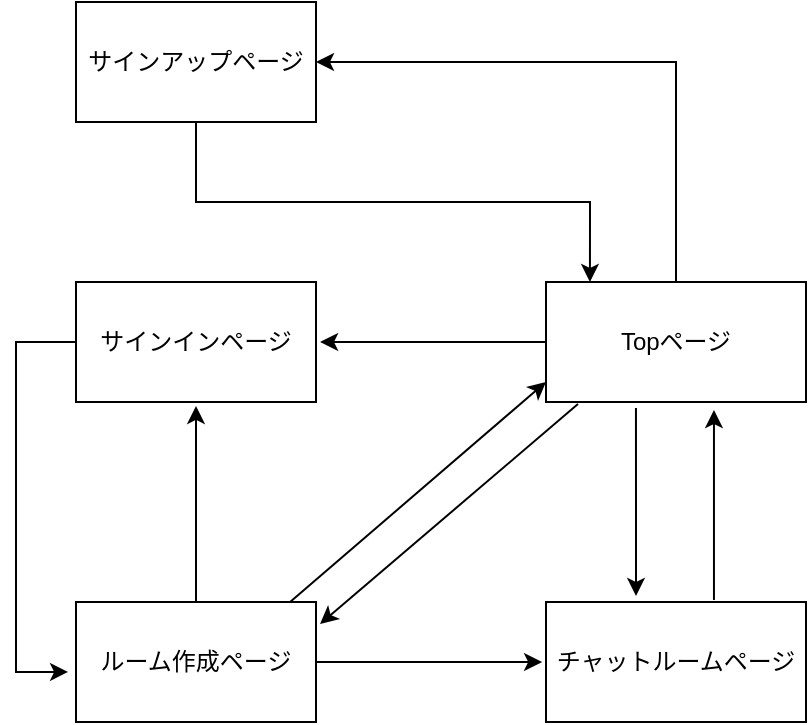 <mxfile version="14.2.4" type="embed">
    <diagram id="YzYn7D5Rv3y1cmwwDXG_" name="ページ1">
        <mxGraphModel dx="715" dy="680" grid="1" gridSize="10" guides="1" tooltips="1" connect="0" arrows="1" fold="1" page="1" pageScale="1" pageWidth="850" pageHeight="1100" math="0" shadow="0">
            <root>
                <mxCell id="0"/>
                <mxCell id="1" parent="0"/>
                <mxCell id="10" style="edgeStyle=none;rounded=0;orthogonalLoop=1;jettySize=auto;html=1;entryX=1.017;entryY=0.183;entryDx=0;entryDy=0;entryPerimeter=0;exitX=0.123;exitY=1.017;exitDx=0;exitDy=0;exitPerimeter=0;" parent="1" source="2" target="5" edge="1">
                    <mxGeometry relative="1" as="geometry">
                        <mxPoint x="260" y="519" as="targetPoint"/>
                    </mxGeometry>
                </mxCell>
                <mxCell id="52" style="edgeStyle=orthogonalEdgeStyle;rounded=0;orthogonalLoop=1;jettySize=auto;html=1;entryX=1.017;entryY=0.5;entryDx=0;entryDy=0;entryPerimeter=0;endArrow=classic;endFill=1;" parent="1" source="2" target="3" edge="1">
                    <mxGeometry relative="1" as="geometry"/>
                </mxCell>
                <mxCell id="65" style="edgeStyle=orthogonalEdgeStyle;rounded=0;orthogonalLoop=1;jettySize=auto;html=1;endArrow=classic;endFill=1;exitX=0.346;exitY=1.05;exitDx=0;exitDy=0;exitPerimeter=0;" parent="1" source="2" edge="1">
                    <mxGeometry relative="1" as="geometry">
                        <mxPoint x="440" y="517" as="targetPoint"/>
                    </mxGeometry>
                </mxCell>
                <mxCell id="76" style="edgeStyle=orthogonalEdgeStyle;rounded=0;orthogonalLoop=1;jettySize=auto;html=1;entryX=1;entryY=0.5;entryDx=0;entryDy=0;entryPerimeter=0;endArrow=classic;endFill=1;" parent="1" source="2" target="4" edge="1">
                    <mxGeometry relative="1" as="geometry">
                        <Array as="points">
                            <mxPoint x="460" y="250"/>
                        </Array>
                    </mxGeometry>
                </mxCell>
                <UserObject label="Topページ" treeRoot="1" id="2">
                    <mxCell style="whiteSpace=wrap;html=1;align=center;treeFolding=1;treeMoving=1;newEdgeStyle={&quot;edgeStyle&quot;:&quot;elbowEdgeStyle&quot;,&quot;startArrow&quot;:&quot;none&quot;,&quot;endArrow&quot;:&quot;none&quot;};" parent="1" vertex="1">
                        <mxGeometry x="395" y="360" width="130" height="60" as="geometry"/>
                    </mxCell>
                </UserObject>
                <mxCell id="54" style="edgeStyle=orthogonalEdgeStyle;rounded=0;orthogonalLoop=1;jettySize=auto;html=1;entryX=-0.033;entryY=0.583;entryDx=0;entryDy=0;entryPerimeter=0;endArrow=classic;endFill=1;" parent="1" source="3" target="5" edge="1">
                    <mxGeometry relative="1" as="geometry">
                        <Array as="points">
                            <mxPoint x="130" y="390"/>
                            <mxPoint x="130" y="555"/>
                        </Array>
                    </mxGeometry>
                </mxCell>
                <UserObject label="サインインページ" treeRoot="1" id="3">
                    <mxCell style="whiteSpace=wrap;html=1;align=center;treeFolding=1;treeMoving=1;newEdgeStyle={&quot;edgeStyle&quot;:&quot;elbowEdgeStyle&quot;,&quot;startArrow&quot;:&quot;none&quot;,&quot;endArrow&quot;:&quot;none&quot;};" parent="1" vertex="1">
                        <mxGeometry x="160" y="360" width="120" height="60" as="geometry"/>
                    </mxCell>
                </UserObject>
                <mxCell id="77" style="edgeStyle=orthogonalEdgeStyle;rounded=0;orthogonalLoop=1;jettySize=auto;html=1;entryX=0.169;entryY=0;entryDx=0;entryDy=0;entryPerimeter=0;endArrow=classic;endFill=1;" parent="1" source="4" target="2" edge="1">
                    <mxGeometry relative="1" as="geometry">
                        <Array as="points">
                            <mxPoint x="220" y="320"/>
                            <mxPoint x="417" y="320"/>
                        </Array>
                    </mxGeometry>
                </mxCell>
                <UserObject label="サインアップページ" treeRoot="1" id="4">
                    <mxCell style="whiteSpace=wrap;html=1;align=center;treeFolding=1;treeMoving=1;newEdgeStyle={&quot;edgeStyle&quot;:&quot;elbowEdgeStyle&quot;,&quot;startArrow&quot;:&quot;none&quot;,&quot;endArrow&quot;:&quot;none&quot;};" parent="1" vertex="1">
                        <mxGeometry x="160" y="220" width="120" height="60" as="geometry"/>
                    </mxCell>
                </UserObject>
                <mxCell id="14" style="edgeStyle=orthogonalEdgeStyle;rounded=0;orthogonalLoop=1;jettySize=auto;html=1;entryX=-0.015;entryY=0.5;entryDx=0;entryDy=0;entryPerimeter=0;" parent="1" source="5" target="6" edge="1">
                    <mxGeometry relative="1" as="geometry"/>
                </mxCell>
                <mxCell id="53" style="edgeStyle=orthogonalEdgeStyle;rounded=0;orthogonalLoop=1;jettySize=auto;html=1;entryX=0.5;entryY=1.033;entryDx=0;entryDy=0;entryPerimeter=0;endArrow=classic;endFill=1;" parent="1" source="5" target="3" edge="1">
                    <mxGeometry relative="1" as="geometry"/>
                </mxCell>
                <mxCell id="68" style="rounded=0;orthogonalLoop=1;jettySize=auto;html=1;entryX=0;entryY=0.833;entryDx=0;entryDy=0;entryPerimeter=0;endArrow=classic;endFill=1;exitX=0.892;exitY=0;exitDx=0;exitDy=0;exitPerimeter=0;" parent="1" source="5" target="2" edge="1">
                    <mxGeometry relative="1" as="geometry"/>
                </mxCell>
                <UserObject label="ルーム作成ページ" treeRoot="1" id="5">
                    <mxCell style="whiteSpace=wrap;html=1;align=center;treeFolding=1;treeMoving=1;newEdgeStyle={&quot;edgeStyle&quot;:&quot;elbowEdgeStyle&quot;,&quot;startArrow&quot;:&quot;none&quot;,&quot;endArrow&quot;:&quot;none&quot;};" parent="1" vertex="1">
                        <mxGeometry x="160" y="520" width="120" height="60" as="geometry"/>
                    </mxCell>
                </UserObject>
                <mxCell id="67" style="edgeStyle=orthogonalEdgeStyle;rounded=0;orthogonalLoop=1;jettySize=auto;html=1;entryX=0.646;entryY=1.067;entryDx=0;entryDy=0;entryPerimeter=0;endArrow=classic;endFill=1;exitX=0.646;exitY=-0.017;exitDx=0;exitDy=0;exitPerimeter=0;" parent="1" source="6" target="2" edge="1">
                    <mxGeometry relative="1" as="geometry"/>
                </mxCell>
                <UserObject label="チャットルームページ" treeRoot="1" id="6">
                    <mxCell style="whiteSpace=wrap;html=1;align=center;treeFolding=1;treeMoving=1;newEdgeStyle={&quot;edgeStyle&quot;:&quot;elbowEdgeStyle&quot;,&quot;startArrow&quot;:&quot;none&quot;,&quot;endArrow&quot;:&quot;none&quot;};" parent="1" vertex="1">
                        <mxGeometry x="395" y="520" width="130" height="60" as="geometry"/>
                    </mxCell>
                </UserObject>
            </root>
        </mxGraphModel>
    </diagram>
</mxfile>